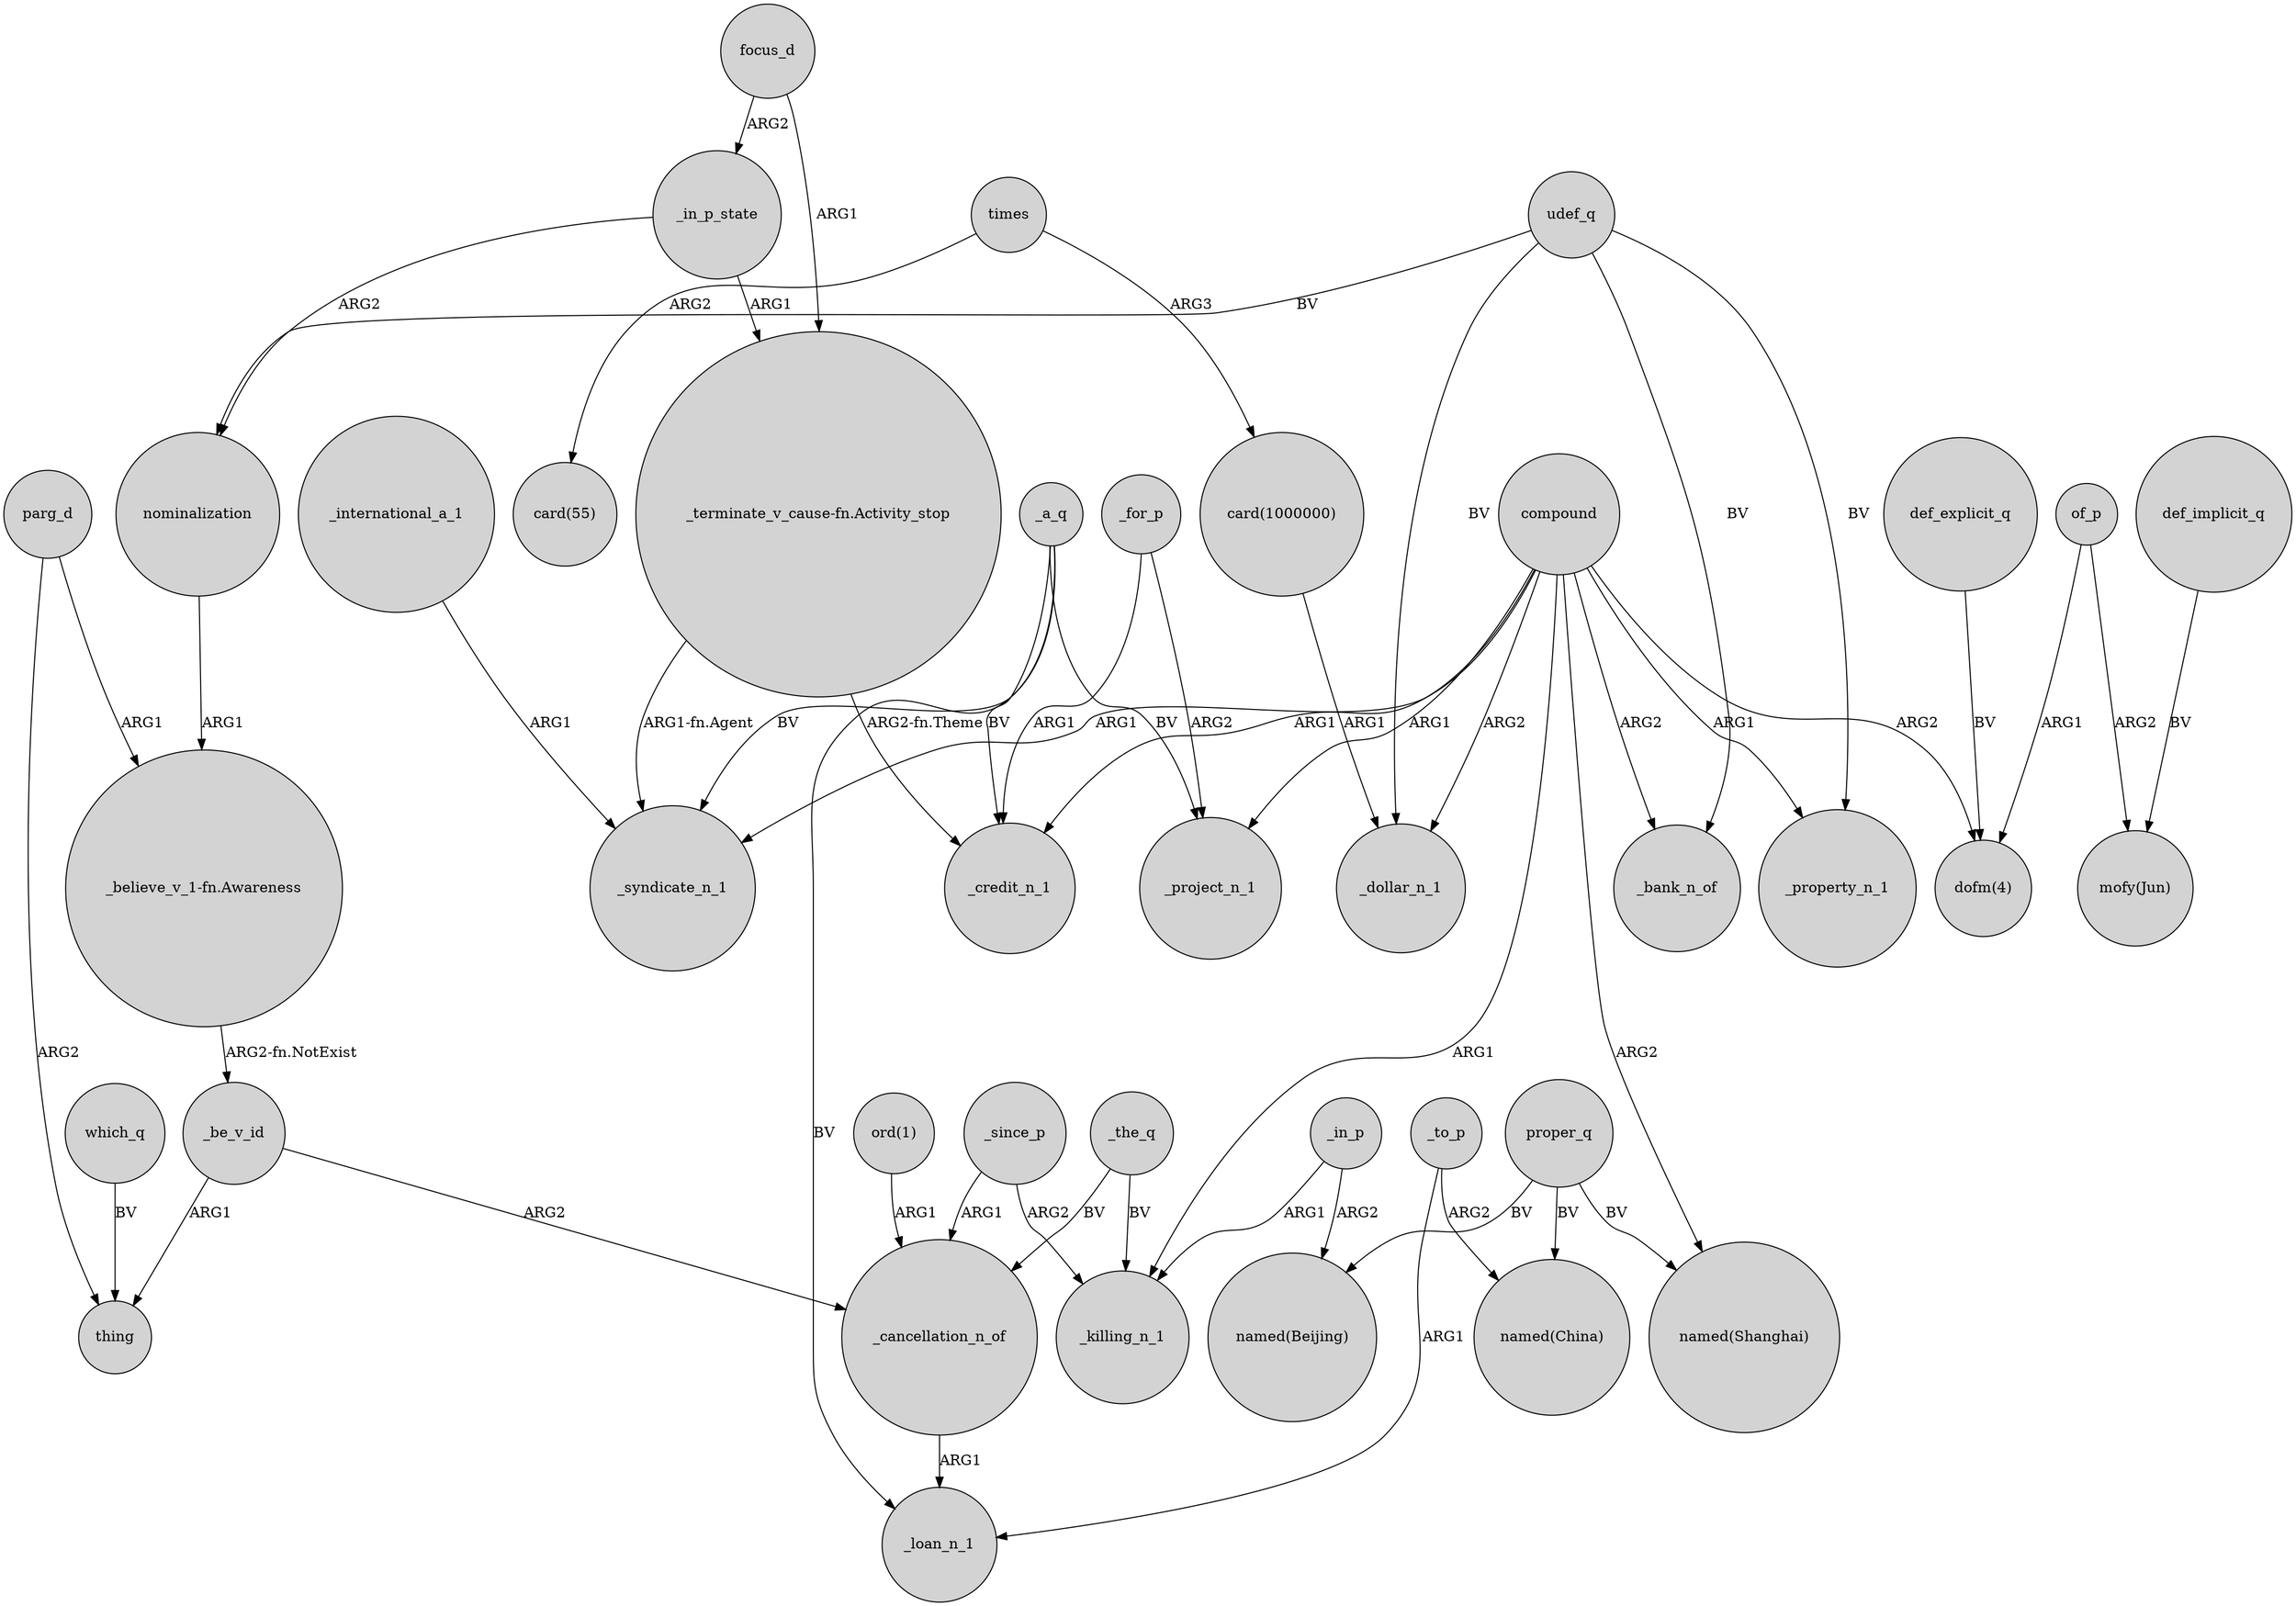 digraph {
	node [shape=circle style=filled]
	_a_q -> _loan_n_1 [label=BV]
	"card(1000000)" -> _dollar_n_1 [label=ARG1]
	compound -> _property_n_1 [label=ARG1]
	_for_p -> _credit_n_1 [label=ARG1]
	compound -> _bank_n_of [label=ARG2]
	compound -> _project_n_1 [label=ARG1]
	"_believe_v_1-fn.Awareness" -> _be_v_id [label="ARG2-fn.NotExist"]
	compound -> "dofm(4)" [label=ARG2]
	def_explicit_q -> "dofm(4)" [label=BV]
	_a_q -> _project_n_1 [label=BV]
	parg_d -> thing [label=ARG2]
	of_p -> "mofy(Jun)" [label=ARG2]
	_to_p -> "named(China)" [label=ARG2]
	_the_q -> _cancellation_n_of [label=BV]
	_be_v_id -> _cancellation_n_of [label=ARG2]
	focus_d -> _in_p_state [label=ARG2]
	"ord(1)" -> _cancellation_n_of [label=ARG1]
	compound -> _killing_n_1 [label=ARG1]
	times -> "card(55)" [label=ARG2]
	parg_d -> "_believe_v_1-fn.Awareness" [label=ARG1]
	_since_p -> _cancellation_n_of [label=ARG1]
	_for_p -> _project_n_1 [label=ARG2]
	nominalization -> "_believe_v_1-fn.Awareness" [label=ARG1]
	def_implicit_q -> "mofy(Jun)" [label=BV]
	_a_q -> _credit_n_1 [label=BV]
	compound -> _credit_n_1 [label=ARG1]
	_in_p_state -> "_terminate_v_cause-fn.Activity_stop" [label=ARG1]
	times -> "card(1000000)" [label=ARG3]
	proper_q -> "named(Shanghai)" [label=BV]
	_a_q -> _syndicate_n_1 [label=BV]
	_be_v_id -> thing [label=ARG1]
	udef_q -> _property_n_1 [label=BV]
	_in_p_state -> nominalization [label=ARG2]
	udef_q -> nominalization [label=BV]
	"_terminate_v_cause-fn.Activity_stop" -> _syndicate_n_1 [label="ARG1-fn.Agent"]
	_cancellation_n_of -> _loan_n_1 [label=ARG1]
	proper_q -> "named(China)" [label=BV]
	_in_p -> _killing_n_1 [label=ARG1]
	compound -> "named(Shanghai)" [label=ARG2]
	udef_q -> _bank_n_of [label=BV]
	compound -> _syndicate_n_1 [label=ARG1]
	_international_a_1 -> _syndicate_n_1 [label=ARG1]
	udef_q -> _dollar_n_1 [label=BV]
	compound -> _dollar_n_1 [label=ARG2]
	"_terminate_v_cause-fn.Activity_stop" -> _credit_n_1 [label="ARG2-fn.Theme"]
	_since_p -> _killing_n_1 [label=ARG2]
	_to_p -> _loan_n_1 [label=ARG1]
	_the_q -> _killing_n_1 [label=BV]
	focus_d -> "_terminate_v_cause-fn.Activity_stop" [label=ARG1]
	of_p -> "dofm(4)" [label=ARG1]
	_in_p -> "named(Beijing)" [label=ARG2]
	proper_q -> "named(Beijing)" [label=BV]
	which_q -> thing [label=BV]
}
